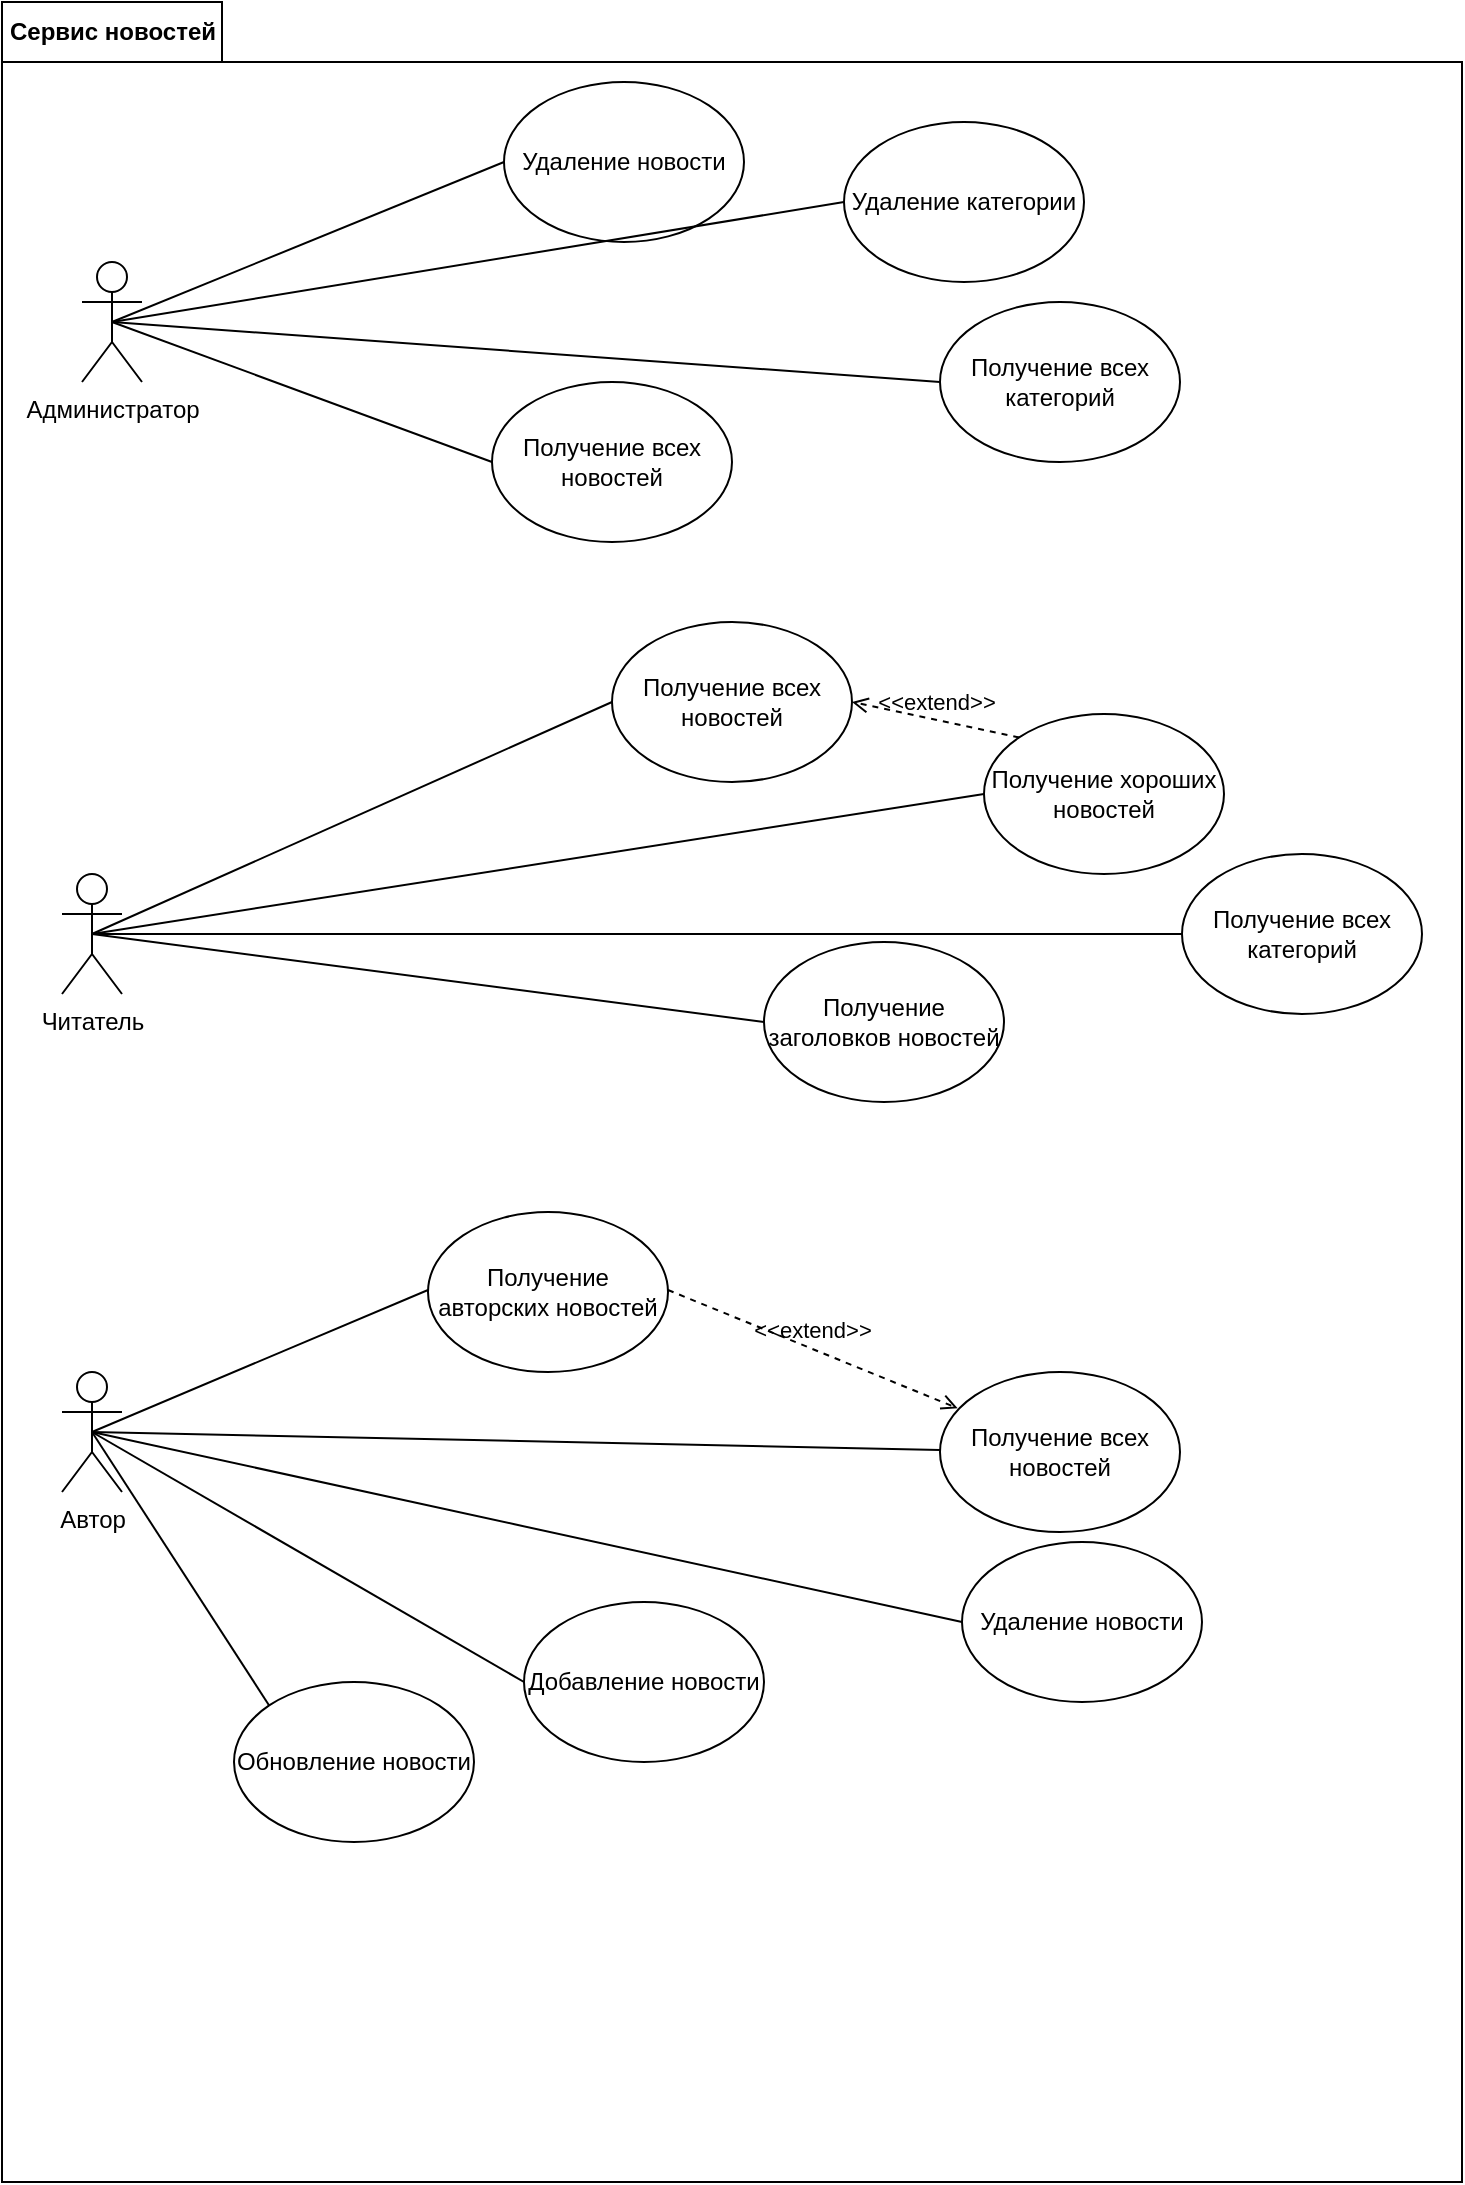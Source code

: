 <mxfile version="14.6.12" type="device"><diagram id="yFIGb_plTa86praolkOS" name="Страница 1"><mxGraphModel dx="1422" dy="794" grid="1" gridSize="10" guides="1" tooltips="1" connect="1" arrows="1" fold="1" page="1" pageScale="1" pageWidth="827" pageHeight="1169" math="0" shadow="0"><root><mxCell id="0"/><mxCell id="1" parent="0"/><mxCell id="ELQAdxq0agmvoQeE2mgZ-47" value="Сервис новостей" style="shape=folder;fontStyle=1;tabWidth=110;tabHeight=30;tabPosition=left;html=1;boundedLbl=1;labelInHeader=1;container=1;collapsible=0;recursiveResize=0;" vertex="1" parent="1"><mxGeometry x="49" y="10" width="730" height="1090" as="geometry"/></mxCell><mxCell id="ELQAdxq0agmvoQeE2mgZ-48" value="Администратор" style="shape=umlActor;verticalLabelPosition=bottom;verticalAlign=top;html=1;outlineConnect=0;" vertex="1" parent="ELQAdxq0agmvoQeE2mgZ-47"><mxGeometry x="40" y="130" width="30" height="60" as="geometry"/></mxCell><mxCell id="ELQAdxq0agmvoQeE2mgZ-49" value="Получение всех категорий" style="ellipse;whiteSpace=wrap;html=1;" vertex="1" parent="ELQAdxq0agmvoQeE2mgZ-47"><mxGeometry x="469" y="150" width="120" height="80" as="geometry"/></mxCell><mxCell id="ELQAdxq0agmvoQeE2mgZ-50" value="" style="endArrow=none;html=1;exitX=0.5;exitY=0.5;exitDx=0;exitDy=0;exitPerimeter=0;entryX=0;entryY=0.5;entryDx=0;entryDy=0;" edge="1" parent="ELQAdxq0agmvoQeE2mgZ-47" source="ELQAdxq0agmvoQeE2mgZ-48" target="ELQAdxq0agmvoQeE2mgZ-49"><mxGeometry width="50" height="50" relative="1" as="geometry"><mxPoint x="150" y="220" as="sourcePoint"/><mxPoint x="200" y="170" as="targetPoint"/></mxGeometry></mxCell><mxCell id="ELQAdxq0agmvoQeE2mgZ-51" value="Удаление категории" style="ellipse;whiteSpace=wrap;html=1;" vertex="1" parent="ELQAdxq0agmvoQeE2mgZ-47"><mxGeometry x="421" y="60" width="120" height="80" as="geometry"/></mxCell><mxCell id="ELQAdxq0agmvoQeE2mgZ-52" value="Читатель" style="shape=umlActor;verticalLabelPosition=bottom;verticalAlign=top;html=1;outlineConnect=0;" vertex="1" parent="ELQAdxq0agmvoQeE2mgZ-47"><mxGeometry x="30" y="436" width="30" height="60" as="geometry"/></mxCell><mxCell id="ELQAdxq0agmvoQeE2mgZ-53" value="Получение всех новостей" style="ellipse;whiteSpace=wrap;html=1;" vertex="1" parent="ELQAdxq0agmvoQeE2mgZ-47"><mxGeometry x="245" y="190" width="120" height="80" as="geometry"/></mxCell><mxCell id="ELQAdxq0agmvoQeE2mgZ-54" value="Удаление новости" style="ellipse;whiteSpace=wrap;html=1;" vertex="1" parent="ELQAdxq0agmvoQeE2mgZ-47"><mxGeometry x="251" y="40" width="120" height="80" as="geometry"/></mxCell><mxCell id="ELQAdxq0agmvoQeE2mgZ-55" value="" style="endArrow=none;html=1;exitX=0.5;exitY=0.5;exitDx=0;exitDy=0;exitPerimeter=0;entryX=0;entryY=0.5;entryDx=0;entryDy=0;" edge="1" parent="ELQAdxq0agmvoQeE2mgZ-47" source="ELQAdxq0agmvoQeE2mgZ-48" target="ELQAdxq0agmvoQeE2mgZ-51"><mxGeometry width="50" height="50" relative="1" as="geometry"><mxPoint x="300" y="350" as="sourcePoint"/><mxPoint x="350" y="300" as="targetPoint"/></mxGeometry></mxCell><mxCell id="ELQAdxq0agmvoQeE2mgZ-56" value="" style="endArrow=none;html=1;exitX=0.5;exitY=0.5;exitDx=0;exitDy=0;exitPerimeter=0;entryX=0;entryY=0.5;entryDx=0;entryDy=0;" edge="1" parent="ELQAdxq0agmvoQeE2mgZ-47" source="ELQAdxq0agmvoQeE2mgZ-48" target="ELQAdxq0agmvoQeE2mgZ-53"><mxGeometry width="50" height="50" relative="1" as="geometry"><mxPoint x="300" y="350" as="sourcePoint"/><mxPoint x="10" y="110" as="targetPoint"/></mxGeometry></mxCell><mxCell id="ELQAdxq0agmvoQeE2mgZ-57" value="" style="endArrow=none;html=1;exitX=0.5;exitY=0.5;exitDx=0;exitDy=0;exitPerimeter=0;entryX=0;entryY=0.5;entryDx=0;entryDy=0;" edge="1" parent="ELQAdxq0agmvoQeE2mgZ-47" source="ELQAdxq0agmvoQeE2mgZ-48" target="ELQAdxq0agmvoQeE2mgZ-54"><mxGeometry width="50" height="50" relative="1" as="geometry"><mxPoint x="300" y="350" as="sourcePoint"/><mxPoint x="272" y="42" as="targetPoint"/></mxGeometry></mxCell><mxCell id="ELQAdxq0agmvoQeE2mgZ-58" value="Получение хороших новостей" style="ellipse;whiteSpace=wrap;html=1;" vertex="1" parent="ELQAdxq0agmvoQeE2mgZ-47"><mxGeometry x="491" y="356" width="120" height="80" as="geometry"/></mxCell><mxCell id="ELQAdxq0agmvoQeE2mgZ-59" value="" style="endArrow=none;html=1;exitX=0.5;exitY=0.5;exitDx=0;exitDy=0;exitPerimeter=0;entryX=0;entryY=0.5;entryDx=0;entryDy=0;" edge="1" parent="ELQAdxq0agmvoQeE2mgZ-47" source="ELQAdxq0agmvoQeE2mgZ-52" target="ELQAdxq0agmvoQeE2mgZ-58"><mxGeometry width="50" height="50" relative="1" as="geometry"><mxPoint x="341" y="350" as="sourcePoint"/><mxPoint x="391" y="300" as="targetPoint"/></mxGeometry></mxCell><mxCell id="ELQAdxq0agmvoQeE2mgZ-60" value="&amp;lt;&amp;lt;extend&amp;gt;&amp;gt;" style="html=1;verticalAlign=bottom;labelBackgroundColor=none;endArrow=open;endFill=0;dashed=1;exitX=0;exitY=0;exitDx=0;exitDy=0;entryX=1;entryY=0.5;entryDx=0;entryDy=0;" edge="1" parent="ELQAdxq0agmvoQeE2mgZ-47" source="ELQAdxq0agmvoQeE2mgZ-58" target="ELQAdxq0agmvoQeE2mgZ-108"><mxGeometry width="160" relative="1" as="geometry"><mxPoint x="161" y="490" as="sourcePoint"/><mxPoint x="321" y="490" as="targetPoint"/></mxGeometry></mxCell><mxCell id="ELQAdxq0agmvoQeE2mgZ-61" value="Получение заголовков новостей" style="ellipse;whiteSpace=wrap;html=1;" vertex="1" parent="ELQAdxq0agmvoQeE2mgZ-47"><mxGeometry x="381" y="470" width="120" height="80" as="geometry"/></mxCell><mxCell id="ELQAdxq0agmvoQeE2mgZ-62" value="" style="endArrow=none;html=1;exitX=0.5;exitY=0.5;exitDx=0;exitDy=0;exitPerimeter=0;entryX=0;entryY=0.5;entryDx=0;entryDy=0;" edge="1" parent="ELQAdxq0agmvoQeE2mgZ-47" source="ELQAdxq0agmvoQeE2mgZ-52" target="ELQAdxq0agmvoQeE2mgZ-61"><mxGeometry width="50" height="50" relative="1" as="geometry"><mxPoint x="360" y="340" as="sourcePoint"/><mxPoint x="410" y="290" as="targetPoint"/></mxGeometry></mxCell><mxCell id="ELQAdxq0agmvoQeE2mgZ-94" value="Автор" style="shape=umlActor;verticalLabelPosition=bottom;verticalAlign=top;html=1;outlineConnect=0;" vertex="1" parent="ELQAdxq0agmvoQeE2mgZ-47"><mxGeometry x="30" y="685" width="30" height="60" as="geometry"/></mxCell><mxCell id="ELQAdxq0agmvoQeE2mgZ-95" value="Получение авторских новостей" style="ellipse;whiteSpace=wrap;html=1;" vertex="1" parent="ELQAdxq0agmvoQeE2mgZ-47"><mxGeometry x="213" y="605" width="120" height="80" as="geometry"/></mxCell><mxCell id="ELQAdxq0agmvoQeE2mgZ-96" value="Получение всех новостей" style="ellipse;whiteSpace=wrap;html=1;" vertex="1" parent="ELQAdxq0agmvoQeE2mgZ-47"><mxGeometry x="469" y="685" width="120" height="80" as="geometry"/></mxCell><mxCell id="ELQAdxq0agmvoQeE2mgZ-97" value="Удаление новости" style="ellipse;whiteSpace=wrap;html=1;" vertex="1" parent="ELQAdxq0agmvoQeE2mgZ-47"><mxGeometry x="480" y="770" width="120" height="80" as="geometry"/></mxCell><mxCell id="ELQAdxq0agmvoQeE2mgZ-98" value="Добавление новости" style="ellipse;whiteSpace=wrap;html=1;" vertex="1" parent="ELQAdxq0agmvoQeE2mgZ-47"><mxGeometry x="261" y="800" width="120" height="80" as="geometry"/></mxCell><mxCell id="ELQAdxq0agmvoQeE2mgZ-99" value="Обновление новости" style="ellipse;whiteSpace=wrap;html=1;" vertex="1" parent="ELQAdxq0agmvoQeE2mgZ-47"><mxGeometry x="116" y="840" width="120" height="80" as="geometry"/></mxCell><mxCell id="ELQAdxq0agmvoQeE2mgZ-100" value="" style="endArrow=none;html=1;exitX=0.5;exitY=0.5;exitDx=0;exitDy=0;exitPerimeter=0;entryX=0;entryY=0;entryDx=0;entryDy=0;" edge="1" source="ELQAdxq0agmvoQeE2mgZ-94" target="ELQAdxq0agmvoQeE2mgZ-99" parent="ELQAdxq0agmvoQeE2mgZ-47"><mxGeometry width="50" height="50" relative="1" as="geometry"><mxPoint x="189" y="3660" as="sourcePoint"/><mxPoint x="239" y="3610" as="targetPoint"/></mxGeometry></mxCell><mxCell id="ELQAdxq0agmvoQeE2mgZ-101" value="" style="endArrow=none;html=1;exitX=0.5;exitY=0.5;exitDx=0;exitDy=0;exitPerimeter=0;entryX=0;entryY=0.5;entryDx=0;entryDy=0;" edge="1" source="ELQAdxq0agmvoQeE2mgZ-94" target="ELQAdxq0agmvoQeE2mgZ-98" parent="ELQAdxq0agmvoQeE2mgZ-47"><mxGeometry width="50" height="50" relative="1" as="geometry"><mxPoint x="189" y="3660" as="sourcePoint"/><mxPoint x="239" y="3610" as="targetPoint"/></mxGeometry></mxCell><mxCell id="ELQAdxq0agmvoQeE2mgZ-102" value="" style="endArrow=none;html=1;exitX=0.5;exitY=0.5;exitDx=0;exitDy=0;exitPerimeter=0;entryX=0;entryY=0.5;entryDx=0;entryDy=0;" edge="1" source="ELQAdxq0agmvoQeE2mgZ-94" target="ELQAdxq0agmvoQeE2mgZ-97" parent="ELQAdxq0agmvoQeE2mgZ-47"><mxGeometry width="50" height="50" relative="1" as="geometry"><mxPoint x="216" y="3680" as="sourcePoint"/><mxPoint x="266" y="3630" as="targetPoint"/></mxGeometry></mxCell><mxCell id="ELQAdxq0agmvoQeE2mgZ-103" value="" style="endArrow=none;html=1;entryX=0;entryY=0.5;entryDx=0;entryDy=0;exitX=0.5;exitY=0.5;exitDx=0;exitDy=0;exitPerimeter=0;" edge="1" parent="ELQAdxq0agmvoQeE2mgZ-47" source="ELQAdxq0agmvoQeE2mgZ-94"><mxGeometry width="50" height="50" relative="1" as="geometry"><mxPoint x="61" y="714" as="sourcePoint"/><mxPoint x="469" y="724" as="targetPoint"/></mxGeometry></mxCell><mxCell id="ELQAdxq0agmvoQeE2mgZ-104" value="" style="endArrow=none;html=1;exitX=0.5;exitY=0.5;exitDx=0;exitDy=0;exitPerimeter=0;entryX=0;entryY=0.5;entryDx=0;entryDy=0;" edge="1" parent="ELQAdxq0agmvoQeE2mgZ-47" source="ELQAdxq0agmvoQeE2mgZ-94"><mxGeometry width="50" height="50" relative="1" as="geometry"><mxPoint x="61" y="714" as="sourcePoint"/><mxPoint x="213" y="644" as="targetPoint"/></mxGeometry></mxCell><mxCell id="ELQAdxq0agmvoQeE2mgZ-105" value="&amp;lt;&amp;lt;extend&amp;gt;&amp;gt;" style="html=1;verticalAlign=bottom;labelBackgroundColor=none;endArrow=open;endFill=0;dashed=1;exitX=1;exitY=0.5;exitDx=0;exitDy=0;" edge="1" parent="ELQAdxq0agmvoQeE2mgZ-47"><mxGeometry width="160" relative="1" as="geometry"><mxPoint x="333" y="644" as="sourcePoint"/><mxPoint x="477.829" y="703.114" as="targetPoint"/></mxGeometry></mxCell><mxCell id="ELQAdxq0agmvoQeE2mgZ-108" value="Получение всех новостей" style="ellipse;whiteSpace=wrap;html=1;" vertex="1" parent="ELQAdxq0agmvoQeE2mgZ-47"><mxGeometry x="305" y="310" width="120" height="80" as="geometry"/></mxCell><mxCell id="ELQAdxq0agmvoQeE2mgZ-109" value="" style="endArrow=none;html=1;exitX=0.5;exitY=0.5;exitDx=0;exitDy=0;exitPerimeter=0;entryX=0;entryY=0.5;entryDx=0;entryDy=0;" edge="1" parent="ELQAdxq0agmvoQeE2mgZ-47" source="ELQAdxq0agmvoQeE2mgZ-52" target="ELQAdxq0agmvoQeE2mgZ-108"><mxGeometry width="50" height="50" relative="1" as="geometry"><mxPoint x="130" y="446" as="sourcePoint"/><mxPoint x="460" y="346" as="targetPoint"/></mxGeometry></mxCell><mxCell id="ELQAdxq0agmvoQeE2mgZ-110" value="Получение всех категорий" style="ellipse;whiteSpace=wrap;html=1;" vertex="1" parent="ELQAdxq0agmvoQeE2mgZ-47"><mxGeometry x="590" y="426" width="120" height="80" as="geometry"/></mxCell><mxCell id="ELQAdxq0agmvoQeE2mgZ-111" value="" style="endArrow=none;html=1;exitX=0.5;exitY=0.5;exitDx=0;exitDy=0;exitPerimeter=0;entryX=0;entryY=0.5;entryDx=0;entryDy=0;" edge="1" parent="ELQAdxq0agmvoQeE2mgZ-47" source="ELQAdxq0agmvoQeE2mgZ-52" target="ELQAdxq0agmvoQeE2mgZ-110"><mxGeometry width="50" height="50" relative="1" as="geometry"><mxPoint x="330" y="420" as="sourcePoint"/><mxPoint x="380" y="370" as="targetPoint"/></mxGeometry></mxCell></root></mxGraphModel></diagram></mxfile>
